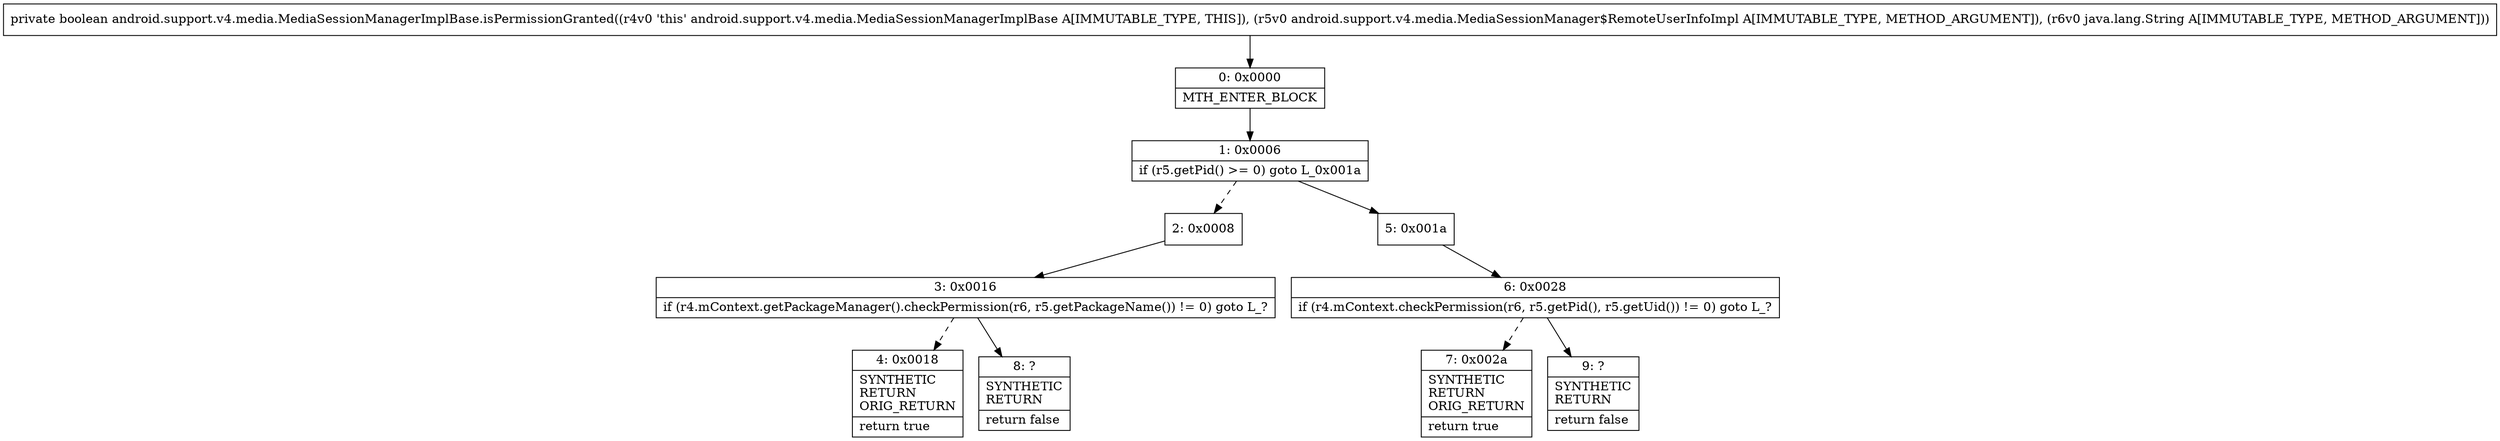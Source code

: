 digraph "CFG forandroid.support.v4.media.MediaSessionManagerImplBase.isPermissionGranted(Landroid\/support\/v4\/media\/MediaSessionManager$RemoteUserInfoImpl;Ljava\/lang\/String;)Z" {
Node_0 [shape=record,label="{0\:\ 0x0000|MTH_ENTER_BLOCK\l}"];
Node_1 [shape=record,label="{1\:\ 0x0006|if (r5.getPid() \>= 0) goto L_0x001a\l}"];
Node_2 [shape=record,label="{2\:\ 0x0008}"];
Node_3 [shape=record,label="{3\:\ 0x0016|if (r4.mContext.getPackageManager().checkPermission(r6, r5.getPackageName()) != 0) goto L_?\l}"];
Node_4 [shape=record,label="{4\:\ 0x0018|SYNTHETIC\lRETURN\lORIG_RETURN\l|return true\l}"];
Node_5 [shape=record,label="{5\:\ 0x001a}"];
Node_6 [shape=record,label="{6\:\ 0x0028|if (r4.mContext.checkPermission(r6, r5.getPid(), r5.getUid()) != 0) goto L_?\l}"];
Node_7 [shape=record,label="{7\:\ 0x002a|SYNTHETIC\lRETURN\lORIG_RETURN\l|return true\l}"];
Node_8 [shape=record,label="{8\:\ ?|SYNTHETIC\lRETURN\l|return false\l}"];
Node_9 [shape=record,label="{9\:\ ?|SYNTHETIC\lRETURN\l|return false\l}"];
MethodNode[shape=record,label="{private boolean android.support.v4.media.MediaSessionManagerImplBase.isPermissionGranted((r4v0 'this' android.support.v4.media.MediaSessionManagerImplBase A[IMMUTABLE_TYPE, THIS]), (r5v0 android.support.v4.media.MediaSessionManager$RemoteUserInfoImpl A[IMMUTABLE_TYPE, METHOD_ARGUMENT]), (r6v0 java.lang.String A[IMMUTABLE_TYPE, METHOD_ARGUMENT])) }"];
MethodNode -> Node_0;
Node_0 -> Node_1;
Node_1 -> Node_2[style=dashed];
Node_1 -> Node_5;
Node_2 -> Node_3;
Node_3 -> Node_4[style=dashed];
Node_3 -> Node_8;
Node_5 -> Node_6;
Node_6 -> Node_7[style=dashed];
Node_6 -> Node_9;
}

